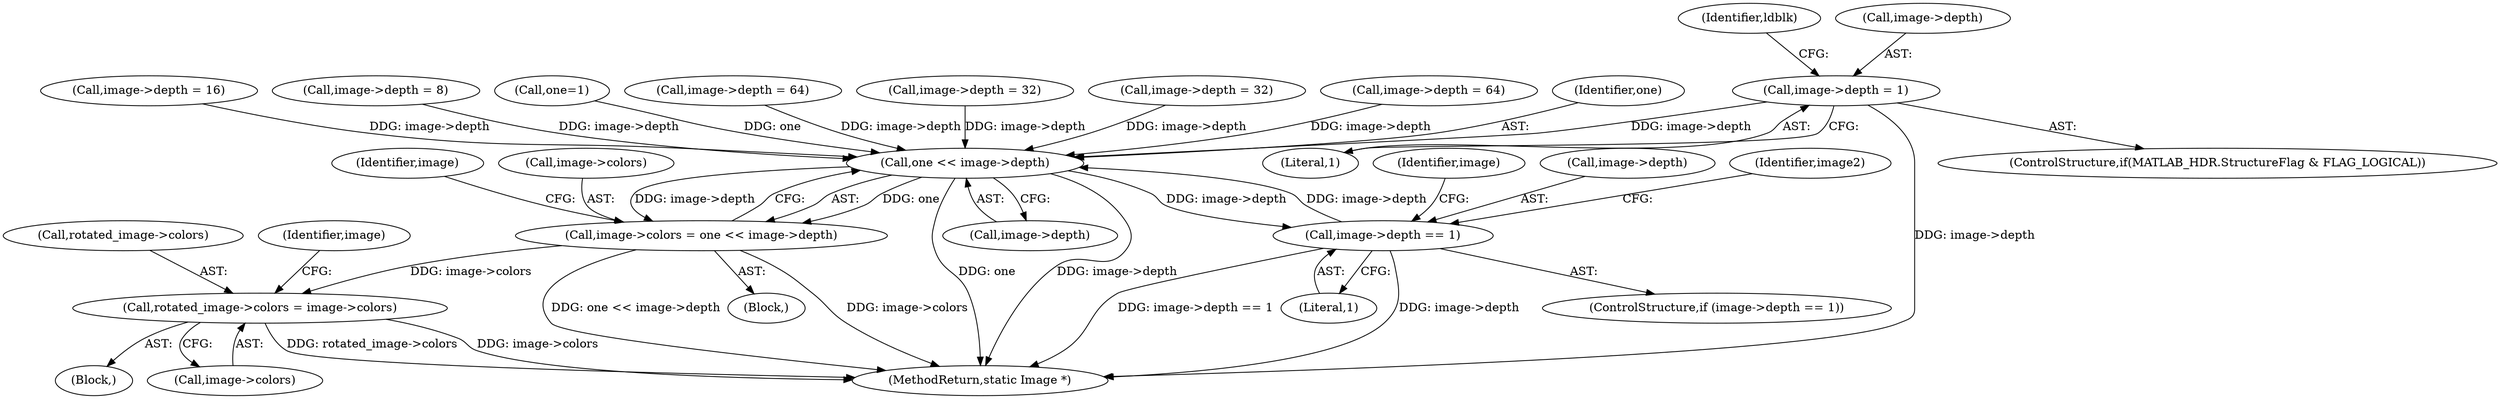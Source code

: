 digraph "0_ImageMagick_04178de2247e353fc095846784b9a10fefdbf890@pointer" {
"1000880" [label="(Call,image->depth = 1)"];
"1001077" [label="(Call,one << image->depth)"];
"1001073" [label="(Call,image->colors = one << image->depth)"];
"1001671" [label="(Call,rotated_image->colors = image->colors)"];
"1001615" [label="(Call,image->depth == 1)"];
"1001671" [label="(Call,rotated_image->colors = image->colors)"];
"1000892" [label="(Identifier,ldblk)"];
"1000963" [label="(Call,image->depth = 32)"];
"1001074" [label="(Call,image->colors)"];
"1001614" [label="(ControlStructure,if (image->depth == 1))"];
"1001622" [label="(Identifier,image)"];
"1001672" [label="(Call,rotated_image->colors)"];
"1000438" [label="(Block,)"];
"1001077" [label="(Call,one << image->depth)"];
"1000924" [label="(Call,image->depth = 32)"];
"1001644" [label="(Block,)"];
"1001086" [label="(Identifier,image)"];
"1000995" [label="(Call,image->depth = 64)"];
"1001615" [label="(Call,image->depth == 1)"];
"1001987" [label="(MethodReturn,static Image *)"];
"1001616" [label="(Call,image->depth)"];
"1001079" [label="(Call,image->depth)"];
"1001078" [label="(Identifier,one)"];
"1001627" [label="(Identifier,image2)"];
"1000874" [label="(ControlStructure,if(MATLAB_HDR.StructureFlag & FLAG_LOGICAL))"];
"1001619" [label="(Literal,1)"];
"1000880" [label="(Call,image->depth = 1)"];
"1000904" [label="(Call,image->depth = 16)"];
"1001675" [label="(Call,image->colors)"];
"1000886" [label="(Call,image->depth = 8)"];
"1001070" [label="(Call,one=1)"];
"1000881" [label="(Call,image->depth)"];
"1001680" [label="(Identifier,image)"];
"1000944" [label="(Call,image->depth = 64)"];
"1001073" [label="(Call,image->colors = one << image->depth)"];
"1000884" [label="(Literal,1)"];
"1000880" -> "1000874"  [label="AST: "];
"1000880" -> "1000884"  [label="CFG: "];
"1000881" -> "1000880"  [label="AST: "];
"1000884" -> "1000880"  [label="AST: "];
"1000892" -> "1000880"  [label="CFG: "];
"1000880" -> "1001987"  [label="DDG: image->depth"];
"1000880" -> "1001077"  [label="DDG: image->depth"];
"1001077" -> "1001073"  [label="AST: "];
"1001077" -> "1001079"  [label="CFG: "];
"1001078" -> "1001077"  [label="AST: "];
"1001079" -> "1001077"  [label="AST: "];
"1001073" -> "1001077"  [label="CFG: "];
"1001077" -> "1001987"  [label="DDG: one"];
"1001077" -> "1001987"  [label="DDG: image->depth"];
"1001077" -> "1001073"  [label="DDG: one"];
"1001077" -> "1001073"  [label="DDG: image->depth"];
"1001070" -> "1001077"  [label="DDG: one"];
"1000995" -> "1001077"  [label="DDG: image->depth"];
"1000904" -> "1001077"  [label="DDG: image->depth"];
"1000963" -> "1001077"  [label="DDG: image->depth"];
"1000924" -> "1001077"  [label="DDG: image->depth"];
"1000886" -> "1001077"  [label="DDG: image->depth"];
"1001615" -> "1001077"  [label="DDG: image->depth"];
"1000944" -> "1001077"  [label="DDG: image->depth"];
"1001077" -> "1001615"  [label="DDG: image->depth"];
"1001073" -> "1000438"  [label="AST: "];
"1001074" -> "1001073"  [label="AST: "];
"1001086" -> "1001073"  [label="CFG: "];
"1001073" -> "1001987"  [label="DDG: image->colors"];
"1001073" -> "1001987"  [label="DDG: one << image->depth"];
"1001073" -> "1001671"  [label="DDG: image->colors"];
"1001671" -> "1001644"  [label="AST: "];
"1001671" -> "1001675"  [label="CFG: "];
"1001672" -> "1001671"  [label="AST: "];
"1001675" -> "1001671"  [label="AST: "];
"1001680" -> "1001671"  [label="CFG: "];
"1001671" -> "1001987"  [label="DDG: rotated_image->colors"];
"1001671" -> "1001987"  [label="DDG: image->colors"];
"1001615" -> "1001614"  [label="AST: "];
"1001615" -> "1001619"  [label="CFG: "];
"1001616" -> "1001615"  [label="AST: "];
"1001619" -> "1001615"  [label="AST: "];
"1001622" -> "1001615"  [label="CFG: "];
"1001627" -> "1001615"  [label="CFG: "];
"1001615" -> "1001987"  [label="DDG: image->depth == 1"];
"1001615" -> "1001987"  [label="DDG: image->depth"];
}
